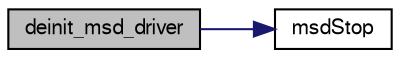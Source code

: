 digraph "deinit_msd_driver"
{
  edge [fontname="FreeSans",fontsize="10",labelfontname="FreeSans",labelfontsize="10"];
  node [fontname="FreeSans",fontsize="10",shape=record];
  rankdir="LR";
  Node1 [label="deinit_msd_driver",height=0.2,width=0.4,color="black", fillcolor="grey75", style="filled", fontcolor="black"];
  Node1 -> Node2 [color="midnightblue",fontsize="10",style="solid",fontname="FreeSans"];
  Node2 [label="msdStop",height=0.2,width=0.4,color="black", fillcolor="white", style="filled",URL="$usb__msd_8c.html#aaa1c1d04bba912b3ae2b6806f8ed4fdc",tooltip="Stops a USB mass storage driver. "];
}
